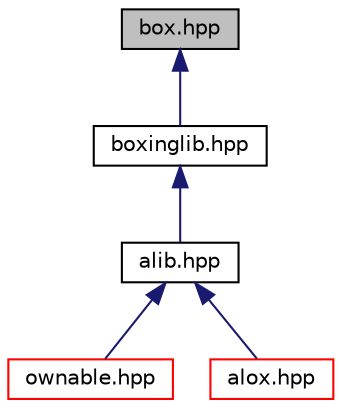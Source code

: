digraph "box.hpp"
{
  edge [fontname="Helvetica",fontsize="10",labelfontname="Helvetica",labelfontsize="10"];
  node [fontname="Helvetica",fontsize="10",shape=record];
  Node2 [label="box.hpp",height=0.2,width=0.4,color="black", fillcolor="grey75", style="filled", fontcolor="black"];
  Node2 -> Node3 [dir="back",color="midnightblue",fontsize="10",style="solid",fontname="Helvetica"];
  Node3 -> Node4 [dir="back",color="midnightblue",fontsize="10",style="solid",fontname="Helvetica"];
  Node4 -> Node5 [dir="back",color="midnightblue",fontsize="10",style="solid",fontname="Helvetica"];
  Node4 -> Node9 [dir="back",color="midnightblue",fontsize="10",style="solid",fontname="Helvetica"];
  Node3 [label="boxinglib.hpp",height=0.2,width=0.4,color="black", fillcolor="white", style="filled",URL="$boxinglib_8hpp.html"];
  Node4 [label="alib.hpp",height=0.2,width=0.4,color="black", fillcolor="white", style="filled",URL="$alib_8hpp.html"];
  Node5 [label="ownable.hpp",height=0.2,width=0.4,color="red", fillcolor="white", style="filled",URL="$ownable_8hpp.html"];
  Node9 [label="alox.hpp",height=0.2,width=0.4,color="red", fillcolor="white", style="filled",URL="$alox_8hpp.html"];
}


